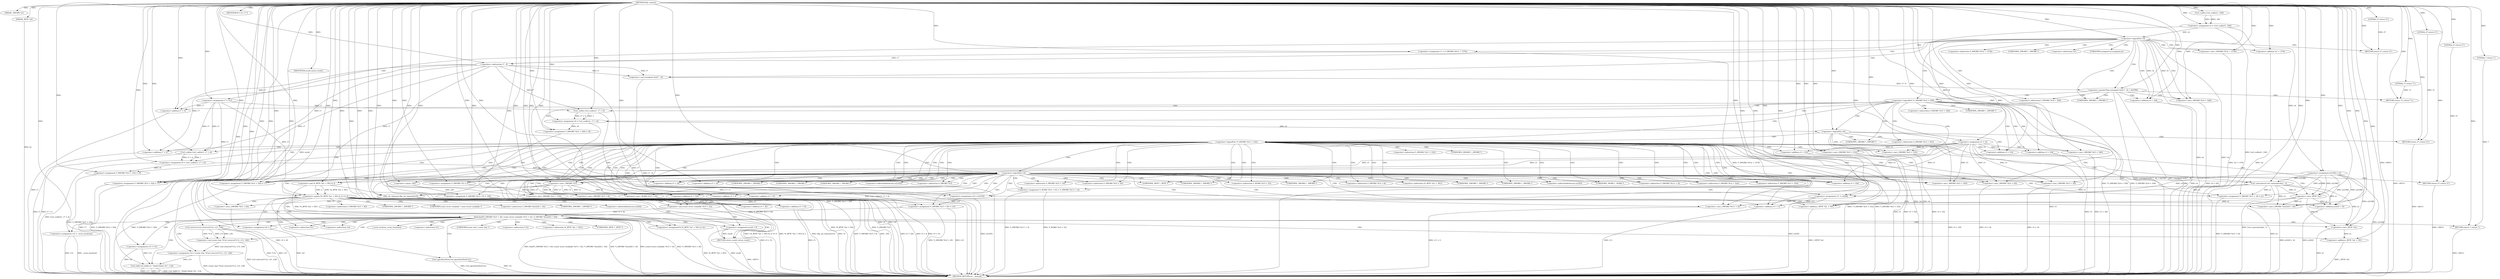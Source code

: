 digraph tftp_connect {  
"1000113" [label = "(METHOD,tftp_connect)" ]
"1000383" [label = "(METHOD_RETURN,int __fastcall)" ]
"1000114" [label = "(PARAM,_DWORD *a1)" ]
"1000115" [label = "(PARAM,_BYTE *a2)" ]
"1000129" [label = "(<operator>.assignment,v4 = Curl_ccalloc(1, 336))" ]
"1000131" [label = "(Curl_ccalloc,Curl_ccalloc(1, 336))" ]
"1000134" [label = "(<operator>.assignment,v5 = v4)" ]
"1000137" [label = "(<operator>.assignment,a1[188] = v4)" ]
"1000143" [label = "(<operator>.logicalNot,!v4)" ]
"1000145" [label = "(RETURN,return 27;,return 27;)" ]
"1000146" [label = "(LITERAL,27,return 27;)" ]
"1000147" [label = "(<operator>.assignment,v7 = *(_DWORD *)(*a1 + 1576))" ]
"1000150" [label = "(<operator>.cast,(_DWORD *)(*a1 + 1576))" ]
"1000152" [label = "(<operator>.addition,*a1 + 1576)" ]
"1000157" [label = "(IDENTIFIER,v7,if ( v7 ))" ]
"1000160" [label = "(<operator>.greaterThan,(unsigned int)(v7 - 8) > 0xFFB0)" ]
"1000161" [label = "(<operator>.cast,(unsigned int)(v7 - 8))" ]
"1000163" [label = "(<operator>.subtraction,v7 - 8)" ]
"1000167" [label = "(RETURN,return 71;,return 71;)" ]
"1000168" [label = "(LITERAL,71,return 71;)" ]
"1000171" [label = "(<operator>.assignment,v7 = 512)" ]
"1000175" [label = "(<operator>.logicalNot,!*(_DWORD *)(v4 + 328))" ]
"1000177" [label = "(<operator>.cast,(_DWORD *)(v4 + 328))" ]
"1000179" [label = "(<operator>.addition,v4 + 328)" ]
"1000183" [label = "(<operator>.assignment,v8 = Curl_ccalloc(1, v7 + 4))" ]
"1000185" [label = "(Curl_ccalloc,Curl_ccalloc(1, v7 + 4))" ]
"1000187" [label = "(<operator>.addition,v7 + 4)" ]
"1000190" [label = "(<operator>.assignment,*(_DWORD *)(v5 + 328) = v8)" ]
"1000192" [label = "(<operator>.cast,(_DWORD *)(v5 + 328))" ]
"1000194" [label = "(<operator>.addition,v5 + 328)" ]
"1000199" [label = "(<operator>.logicalNot,!v8)" ]
"1000201" [label = "(RETURN,return 27;,return 27;)" ]
"1000202" [label = "(LITERAL,27,return 27;)" ]
"1000204" [label = "(<operator>.logicalNot,!*(_DWORD *)(v5 + 332))" ]
"1000206" [label = "(<operator>.cast,(_DWORD *)(v5 + 332))" ]
"1000208" [label = "(<operator>.addition,v5 + 332)" ]
"1000212" [label = "(<operator>.assignment,v9 = Curl_ccalloc(1, v7 + 4))" ]
"1000214" [label = "(Curl_ccalloc,Curl_ccalloc(1, v7 + 4))" ]
"1000216" [label = "(<operator>.addition,v7 + 4)" ]
"1000219" [label = "(<operator>.assignment,*(_DWORD *)(v5 + 332) = v9)" ]
"1000221" [label = "(<operator>.cast,(_DWORD *)(v5 + 332))" ]
"1000223" [label = "(<operator>.addition,v5 + 332)" ]
"1000228" [label = "(<operator>.logicalNot,!v9)" ]
"1000230" [label = "(RETURN,return 27;,return 27;)" ]
"1000231" [label = "(LITERAL,27,return 27;)" ]
"1000232" [label = "(Curl_conncontrol,Curl_conncontrol(a1, 1))" ]
"1000235" [label = "(<operator>.assignment,v10 = a1[105])" ]
"1000240" [label = "(<operator>.assignment,*(_DWORD *)(v5 + 16) = a1)" ]
"1000242" [label = "(<operator>.cast,(_DWORD *)(v5 + 16))" ]
"1000244" [label = "(<operator>.addition,v5 + 16)" ]
"1000248" [label = "(<operator>.assignment,*(_DWORD *)(v5 + 320) = v7)" ]
"1000250" [label = "(<operator>.cast,(_DWORD *)(v5 + 320))" ]
"1000252" [label = "(<operator>.addition,v5 + 320)" ]
"1000256" [label = "(<operator>.assignment,*(_DWORD *)(v5 + 20) = v10)" ]
"1000258" [label = "(<operator>.cast,(_DWORD *)(v5 + 20))" ]
"1000260" [label = "(<operator>.addition,v5 + 20)" ]
"1000264" [label = "(<operator>.assignment,*(_DWORD *)v5 = 0)" ]
"1000266" [label = "(<operator>.cast,(_DWORD *)v5)" ]
"1000270" [label = "(<operator>.assignment,*(_DWORD *)(v5 + 8) = -100)" ]
"1000272" [label = "(<operator>.cast,(_DWORD *)(v5 + 8))" ]
"1000274" [label = "(<operator>.addition,v5 + 8)" ]
"1000277" [label = "(<operator>.minus,-100)" ]
"1000279" [label = "(<operator>.assignment,v11 = a1[20])" ]
"1000284" [label = "(<operator>.assignment,*(_DWORD *)(v5 + 324) = v7)" ]
"1000286" [label = "(<operator>.cast,(_DWORD *)(v5 + 324))" ]
"1000288" [label = "(<operator>.addition,v5 + 324)" ]
"1000292" [label = "(<operator>.assignment,*(_WORD *)(v5 + 52) = *(_DWORD *)(v11 + 4))" ]
"1000294" [label = "(<operator>.cast,(_WORD *)(v5 + 52))" ]
"1000296" [label = "(<operator>.addition,v5 + 52)" ]
"1000300" [label = "(<operator>.cast,(_DWORD *)(v11 + 4))" ]
"1000302" [label = "(<operator>.addition,v11 + 4)" ]
"1000305" [label = "(tftp_set_timeouts,tftp_set_timeouts(v5))" ]
"1000308" [label = "(<operator>.equals,(*((_BYTE *)a1 + 591) & 2) == 0)" ]
"1000309" [label = "(<operator>.and,*((_BYTE *)a1 + 591) & 2)" ]
"1000311" [label = "(<operator>.addition,(_BYTE *)a1 + 591)" ]
"1000312" [label = "(<operator>.cast,(_BYTE *)a1)" ]
"1000320" [label = "(bind,bind(*(_DWORD *)(v5 + 20), (const struct sockaddr *)(v5 + 52), *(_DWORD *)(a1[20] + 16)))" ]
"1000322" [label = "(<operator>.cast,(_DWORD *)(v5 + 20))" ]
"1000324" [label = "(<operator>.addition,v5 + 20)" ]
"1000327" [label = "(<operator>.cast,(const struct sockaddr *)(v5 + 52))" ]
"1000329" [label = "(<operator>.addition,v5 + 52)" ]
"1000333" [label = "(<operator>.cast,(_DWORD *)(a1[20] + 16))" ]
"1000335" [label = "(<operator>.addition,a1[20] + 16)" ]
"1000341" [label = "(<operator>.assignment,v12 = _errno_location())" ]
"1000344" [label = "(<operator>.assignment,v13 = *a1)" ]
"1000348" [label = "(<operator>.assignment,v14 = (const char *)Curl_strerror(*v12, v15, 128))" ]
"1000350" [label = "(<operator>.cast,(const char *)Curl_strerror(*v12, v15, 128))" ]
"1000352" [label = "(Curl_strerror,Curl_strerror(*v12, v15, 128))" ]
"1000357" [label = "(Curl_failf,Curl_failf(v13, \"bind() failed; %s\", v14))" ]
"1000361" [label = "(RETURN,return 7;,return 7;)" ]
"1000362" [label = "(LITERAL,7,return 7;)" ]
"1000363" [label = "(<operators>.assignmentOr,*((_BYTE *)a1 + 591) |= 2u)" ]
"1000365" [label = "(<operator>.addition,(_BYTE *)a1 + 591)" ]
"1000366" [label = "(<operator>.cast,(_BYTE *)a1)" ]
"1000371" [label = "(Curl_pgrsStartNow,Curl_pgrsStartNow(*a1))" ]
"1000374" [label = "(<operator>.assignment,result = 0)" ]
"1000377" [label = "(<operator>.assignment,*a2 = 1)" ]
"1000381" [label = "(RETURN,return result;,return result;)" ]
"1000382" [label = "(IDENTIFIER,result,return result;)" ]
"1000149" [label = "(<operator>.indirection,*(_DWORD *)(*a1 + 1576))" ]
"1000151" [label = "(UNKNOWN,_DWORD *,_DWORD *)" ]
"1000153" [label = "(<operator>.indirection,*a1)" ]
"1000162" [label = "(UNKNOWN,unsigned int,unsigned int)" ]
"1000176" [label = "(<operator>.indirection,*(_DWORD *)(v4 + 328))" ]
"1000178" [label = "(UNKNOWN,_DWORD *,_DWORD *)" ]
"1000191" [label = "(<operator>.indirection,*(_DWORD *)(v5 + 328))" ]
"1000193" [label = "(UNKNOWN,_DWORD *,_DWORD *)" ]
"1000205" [label = "(<operator>.indirection,*(_DWORD *)(v5 + 332))" ]
"1000207" [label = "(UNKNOWN,_DWORD *,_DWORD *)" ]
"1000220" [label = "(<operator>.indirection,*(_DWORD *)(v5 + 332))" ]
"1000222" [label = "(UNKNOWN,_DWORD *,_DWORD *)" ]
"1000237" [label = "(<operator>.indirectIndexAccess,a1[105])" ]
"1000241" [label = "(<operator>.indirection,*(_DWORD *)(v5 + 16))" ]
"1000243" [label = "(UNKNOWN,_DWORD *,_DWORD *)" ]
"1000249" [label = "(<operator>.indirection,*(_DWORD *)(v5 + 320))" ]
"1000251" [label = "(UNKNOWN,_DWORD *,_DWORD *)" ]
"1000257" [label = "(<operator>.indirection,*(_DWORD *)(v5 + 20))" ]
"1000259" [label = "(UNKNOWN,_DWORD *,_DWORD *)" ]
"1000265" [label = "(<operator>.indirection,*(_DWORD *)v5)" ]
"1000267" [label = "(UNKNOWN,_DWORD *,_DWORD *)" ]
"1000271" [label = "(<operator>.indirection,*(_DWORD *)(v5 + 8))" ]
"1000273" [label = "(UNKNOWN,_DWORD *,_DWORD *)" ]
"1000281" [label = "(<operator>.indirectIndexAccess,a1[20])" ]
"1000285" [label = "(<operator>.indirection,*(_DWORD *)(v5 + 324))" ]
"1000287" [label = "(UNKNOWN,_DWORD *,_DWORD *)" ]
"1000293" [label = "(<operator>.indirection,*(_WORD *)(v5 + 52))" ]
"1000295" [label = "(UNKNOWN,_WORD *,_WORD *)" ]
"1000299" [label = "(<operator>.indirection,*(_DWORD *)(v11 + 4))" ]
"1000301" [label = "(UNKNOWN,_DWORD *,_DWORD *)" ]
"1000310" [label = "(<operator>.indirection,*((_BYTE *)a1 + 591))" ]
"1000313" [label = "(UNKNOWN,_BYTE *,_BYTE *)" ]
"1000321" [label = "(<operator>.indirection,*(_DWORD *)(v5 + 20))" ]
"1000323" [label = "(UNKNOWN,_DWORD *,_DWORD *)" ]
"1000328" [label = "(UNKNOWN,const struct sockaddr *,const struct sockaddr *)" ]
"1000332" [label = "(<operator>.indirection,*(_DWORD *)(a1[20] + 16))" ]
"1000334" [label = "(UNKNOWN,_DWORD *,_DWORD *)" ]
"1000336" [label = "(<operator>.indirectIndexAccess,a1[20])" ]
"1000343" [label = "(_errno_location,_errno_location())" ]
"1000346" [label = "(<operator>.indirection,*a1)" ]
"1000351" [label = "(UNKNOWN,const char *,const char *)" ]
"1000353" [label = "(<operator>.indirection,*v12)" ]
"1000364" [label = "(<operator>.indirection,*((_BYTE *)a1 + 591))" ]
"1000367" [label = "(UNKNOWN,_BYTE *,_BYTE *)" ]
"1000372" [label = "(<operator>.indirection,*a1)" ]
"1000378" [label = "(<operator>.indirection,*a2)" ]
  "1000167" -> "1000383"  [ label = "DDG: <RET>"] 
  "1000145" -> "1000383"  [ label = "DDG: <RET>"] 
  "1000230" -> "1000383"  [ label = "DDG: <RET>"] 
  "1000361" -> "1000383"  [ label = "DDG: <RET>"] 
  "1000381" -> "1000383"  [ label = "DDG: <RET>"] 
  "1000212" -> "1000383"  [ label = "DDG: Curl_ccalloc(1, v7 + 4)"] 
  "1000175" -> "1000383"  [ label = "DDG: !*(_DWORD *)(v4 + 328)"] 
  "1000258" -> "1000383"  [ label = "DDG: v5 + 20"] 
  "1000320" -> "1000383"  [ label = "DDG: (const struct sockaddr *)(v5 + 52)"] 
  "1000163" -> "1000383"  [ label = "DDG: v7"] 
  "1000143" -> "1000383"  [ label = "DDG: v4"] 
  "1000160" -> "1000383"  [ label = "DDG: (unsigned int)(v7 - 8)"] 
  "1000192" -> "1000383"  [ label = "DDG: v5 + 328"] 
  "1000143" -> "1000383"  [ label = "DDG: !v4"] 
  "1000341" -> "1000383"  [ label = "DDG: v12"] 
  "1000204" -> "1000383"  [ label = "DDG: *(_DWORD *)(v5 + 332)"] 
  "1000199" -> "1000383"  [ label = "DDG: v8"] 
  "1000190" -> "1000383"  [ label = "DDG: *(_DWORD *)(v5 + 328)"] 
  "1000333" -> "1000383"  [ label = "DDG: a1[20] + 16"] 
  "1000199" -> "1000383"  [ label = "DDG: !v8"] 
  "1000161" -> "1000383"  [ label = "DDG: v7 - 8"] 
  "1000350" -> "1000383"  [ label = "DDG: Curl_strerror(*v12, v15, 128)"] 
  "1000221" -> "1000383"  [ label = "DDG: v5 + 332"] 
  "1000242" -> "1000383"  [ label = "DDG: v5 + 16"] 
  "1000329" -> "1000383"  [ label = "DDG: v5"] 
  "1000352" -> "1000383"  [ label = "DDG: *v12"] 
  "1000320" -> "1000383"  [ label = "DDG: *(_DWORD *)(v5 + 20)"] 
  "1000264" -> "1000383"  [ label = "DDG: *(_DWORD *)v5"] 
  "1000308" -> "1000383"  [ label = "DDG: (*((_BYTE *)a1 + 591) & 2) == 0"] 
  "1000216" -> "1000383"  [ label = "DDG: v7"] 
  "1000363" -> "1000383"  [ label = "DDG: *((_BYTE *)a1 + 591)"] 
  "1000228" -> "1000383"  [ label = "DDG: v9"] 
  "1000150" -> "1000383"  [ label = "DDG: *a1 + 1576"] 
  "1000219" -> "1000383"  [ label = "DDG: *(_DWORD *)(v5 + 332)"] 
  "1000352" -> "1000383"  [ label = "DDG: v15"] 
  "1000294" -> "1000383"  [ label = "DDG: v5 + 52"] 
  "1000320" -> "1000383"  [ label = "DDG: bind(*(_DWORD *)(v5 + 20), (const struct sockaddr *)(v5 + 52), *(_DWORD *)(a1[20] + 16))"] 
  "1000272" -> "1000383"  [ label = "DDG: v5 + 8"] 
  "1000152" -> "1000383"  [ label = "DDG: *a1"] 
  "1000240" -> "1000383"  [ label = "DDG: *(_DWORD *)(v5 + 16)"] 
  "1000300" -> "1000383"  [ label = "DDG: v11 + 4"] 
  "1000366" -> "1000383"  [ label = "DDG: a1"] 
  "1000223" -> "1000383"  [ label = "DDG: v5"] 
  "1000147" -> "1000383"  [ label = "DDG: *(_DWORD *)(*a1 + 1576)"] 
  "1000179" -> "1000383"  [ label = "DDG: v4"] 
  "1000204" -> "1000383"  [ label = "DDG: !*(_DWORD *)(v5 + 332)"] 
  "1000309" -> "1000383"  [ label = "DDG: *((_BYTE *)a1 + 591)"] 
  "1000235" -> "1000383"  [ label = "DDG: a1[105]"] 
  "1000270" -> "1000383"  [ label = "DDG: -100"] 
  "1000115" -> "1000383"  [ label = "DDG: a2"] 
  "1000270" -> "1000383"  [ label = "DDG: *(_DWORD *)(v5 + 8)"] 
  "1000256" -> "1000383"  [ label = "DDG: v10"] 
  "1000348" -> "1000383"  [ label = "DDG: (const char *)Curl_strerror(*v12, v15, 128)"] 
  "1000344" -> "1000383"  [ label = "DDG: *a1"] 
  "1000377" -> "1000383"  [ label = "DDG: *a2"] 
  "1000137" -> "1000383"  [ label = "DDG: a1[188]"] 
  "1000292" -> "1000383"  [ label = "DDG: *(_WORD *)(v5 + 52)"] 
  "1000286" -> "1000383"  [ label = "DDG: v5 + 324"] 
  "1000232" -> "1000383"  [ label = "DDG: Curl_conncontrol(a1, 1)"] 
  "1000183" -> "1000383"  [ label = "DDG: Curl_ccalloc(1, v7 + 4)"] 
  "1000129" -> "1000383"  [ label = "DDG: Curl_ccalloc(1, 336)"] 
  "1000312" -> "1000383"  [ label = "DDG: a1"] 
  "1000248" -> "1000383"  [ label = "DDG: *(_DWORD *)(v5 + 320)"] 
  "1000341" -> "1000383"  [ label = "DDG: _errno_location()"] 
  "1000250" -> "1000383"  [ label = "DDG: v5 + 320"] 
  "1000302" -> "1000383"  [ label = "DDG: v11"] 
  "1000284" -> "1000383"  [ label = "DDG: v7"] 
  "1000365" -> "1000383"  [ label = "DDG: (_BYTE *)a1"] 
  "1000371" -> "1000383"  [ label = "DDG: *a1"] 
  "1000320" -> "1000383"  [ label = "DDG: *(_DWORD *)(a1[20] + 16)"] 
  "1000187" -> "1000383"  [ label = "DDG: v7"] 
  "1000206" -> "1000383"  [ label = "DDG: v5 + 332"] 
  "1000256" -> "1000383"  [ label = "DDG: *(_DWORD *)(v5 + 20)"] 
  "1000279" -> "1000383"  [ label = "DDG: a1[20]"] 
  "1000134" -> "1000383"  [ label = "DDG: v5"] 
  "1000305" -> "1000383"  [ label = "DDG: v5"] 
  "1000335" -> "1000383"  [ label = "DDG: a1[20]"] 
  "1000185" -> "1000383"  [ label = "DDG: v7 + 4"] 
  "1000228" -> "1000383"  [ label = "DDG: !v9"] 
  "1000327" -> "1000383"  [ label = "DDG: v5 + 52"] 
  "1000175" -> "1000383"  [ label = "DDG: *(_DWORD *)(v4 + 328)"] 
  "1000177" -> "1000383"  [ label = "DDG: v4 + 328"] 
  "1000292" -> "1000383"  [ label = "DDG: *(_DWORD *)(v11 + 4)"] 
  "1000374" -> "1000383"  [ label = "DDG: result"] 
  "1000214" -> "1000383"  [ label = "DDG: v7 + 4"] 
  "1000305" -> "1000383"  [ label = "DDG: tftp_set_timeouts(v5)"] 
  "1000357" -> "1000383"  [ label = "DDG: Curl_failf(v13, \"bind() failed; %s\", v14)"] 
  "1000160" -> "1000383"  [ label = "DDG: (unsigned int)(v7 - 8) > 0xFFB0"] 
  "1000308" -> "1000383"  [ label = "DDG: *((_BYTE *)a1 + 591) & 2"] 
  "1000194" -> "1000383"  [ label = "DDG: v5"] 
  "1000371" -> "1000383"  [ label = "DDG: Curl_pgrsStartNow(*a1)"] 
  "1000322" -> "1000383"  [ label = "DDG: v5 + 20"] 
  "1000357" -> "1000383"  [ label = "DDG: v13"] 
  "1000311" -> "1000383"  [ label = "DDG: (_BYTE *)a1"] 
  "1000284" -> "1000383"  [ label = "DDG: *(_DWORD *)(v5 + 324)"] 
  "1000357" -> "1000383"  [ label = "DDG: v14"] 
  "1000201" -> "1000383"  [ label = "DDG: <RET>"] 
  "1000113" -> "1000114"  [ label = "DDG: "] 
  "1000113" -> "1000115"  [ label = "DDG: "] 
  "1000131" -> "1000129"  [ label = "DDG: 1"] 
  "1000131" -> "1000129"  [ label = "DDG: 336"] 
  "1000113" -> "1000129"  [ label = "DDG: "] 
  "1000113" -> "1000131"  [ label = "DDG: "] 
  "1000129" -> "1000134"  [ label = "DDG: v4"] 
  "1000113" -> "1000134"  [ label = "DDG: "] 
  "1000113" -> "1000137"  [ label = "DDG: "] 
  "1000129" -> "1000137"  [ label = "DDG: v4"] 
  "1000113" -> "1000143"  [ label = "DDG: "] 
  "1000129" -> "1000143"  [ label = "DDG: v4"] 
  "1000146" -> "1000145"  [ label = "DDG: 27"] 
  "1000113" -> "1000145"  [ label = "DDG: "] 
  "1000113" -> "1000146"  [ label = "DDG: "] 
  "1000113" -> "1000147"  [ label = "DDG: "] 
  "1000113" -> "1000150"  [ label = "DDG: "] 
  "1000113" -> "1000152"  [ label = "DDG: "] 
  "1000113" -> "1000157"  [ label = "DDG: "] 
  "1000161" -> "1000160"  [ label = "DDG: v7 - 8"] 
  "1000163" -> "1000161"  [ label = "DDG: v7"] 
  "1000163" -> "1000161"  [ label = "DDG: 8"] 
  "1000147" -> "1000163"  [ label = "DDG: v7"] 
  "1000113" -> "1000163"  [ label = "DDG: "] 
  "1000113" -> "1000160"  [ label = "DDG: "] 
  "1000168" -> "1000167"  [ label = "DDG: 71"] 
  "1000113" -> "1000167"  [ label = "DDG: "] 
  "1000113" -> "1000168"  [ label = "DDG: "] 
  "1000113" -> "1000171"  [ label = "DDG: "] 
  "1000143" -> "1000177"  [ label = "DDG: v4"] 
  "1000113" -> "1000177"  [ label = "DDG: "] 
  "1000143" -> "1000179"  [ label = "DDG: v4"] 
  "1000113" -> "1000179"  [ label = "DDG: "] 
  "1000185" -> "1000183"  [ label = "DDG: 1"] 
  "1000185" -> "1000183"  [ label = "DDG: v7 + 4"] 
  "1000113" -> "1000183"  [ label = "DDG: "] 
  "1000113" -> "1000185"  [ label = "DDG: "] 
  "1000163" -> "1000185"  [ label = "DDG: v7"] 
  "1000171" -> "1000185"  [ label = "DDG: v7"] 
  "1000163" -> "1000187"  [ label = "DDG: v7"] 
  "1000171" -> "1000187"  [ label = "DDG: v7"] 
  "1000113" -> "1000187"  [ label = "DDG: "] 
  "1000183" -> "1000190"  [ label = "DDG: v8"] 
  "1000113" -> "1000190"  [ label = "DDG: "] 
  "1000134" -> "1000192"  [ label = "DDG: v5"] 
  "1000113" -> "1000192"  [ label = "DDG: "] 
  "1000134" -> "1000194"  [ label = "DDG: v5"] 
  "1000113" -> "1000194"  [ label = "DDG: "] 
  "1000113" -> "1000199"  [ label = "DDG: "] 
  "1000183" -> "1000199"  [ label = "DDG: v8"] 
  "1000202" -> "1000201"  [ label = "DDG: 27"] 
  "1000113" -> "1000201"  [ label = "DDG: "] 
  "1000113" -> "1000202"  [ label = "DDG: "] 
  "1000134" -> "1000206"  [ label = "DDG: v5"] 
  "1000113" -> "1000206"  [ label = "DDG: "] 
  "1000134" -> "1000208"  [ label = "DDG: v5"] 
  "1000113" -> "1000208"  [ label = "DDG: "] 
  "1000214" -> "1000212"  [ label = "DDG: 1"] 
  "1000214" -> "1000212"  [ label = "DDG: v7 + 4"] 
  "1000113" -> "1000212"  [ label = "DDG: "] 
  "1000113" -> "1000214"  [ label = "DDG: "] 
  "1000163" -> "1000214"  [ label = "DDG: v7"] 
  "1000171" -> "1000214"  [ label = "DDG: v7"] 
  "1000163" -> "1000216"  [ label = "DDG: v7"] 
  "1000171" -> "1000216"  [ label = "DDG: v7"] 
  "1000113" -> "1000216"  [ label = "DDG: "] 
  "1000212" -> "1000219"  [ label = "DDG: v9"] 
  "1000113" -> "1000219"  [ label = "DDG: "] 
  "1000113" -> "1000221"  [ label = "DDG: "] 
  "1000134" -> "1000221"  [ label = "DDG: v5"] 
  "1000113" -> "1000223"  [ label = "DDG: "] 
  "1000134" -> "1000223"  [ label = "DDG: v5"] 
  "1000113" -> "1000228"  [ label = "DDG: "] 
  "1000212" -> "1000228"  [ label = "DDG: v9"] 
  "1000231" -> "1000230"  [ label = "DDG: 27"] 
  "1000113" -> "1000230"  [ label = "DDG: "] 
  "1000113" -> "1000231"  [ label = "DDG: "] 
  "1000137" -> "1000232"  [ label = "DDG: a1[188]"] 
  "1000113" -> "1000232"  [ label = "DDG: "] 
  "1000232" -> "1000235"  [ label = "DDG: a1"] 
  "1000113" -> "1000235"  [ label = "DDG: "] 
  "1000232" -> "1000240"  [ label = "DDG: a1"] 
  "1000137" -> "1000240"  [ label = "DDG: a1[188]"] 
  "1000113" -> "1000240"  [ label = "DDG: "] 
  "1000113" -> "1000242"  [ label = "DDG: "] 
  "1000134" -> "1000242"  [ label = "DDG: v5"] 
  "1000113" -> "1000244"  [ label = "DDG: "] 
  "1000134" -> "1000244"  [ label = "DDG: v5"] 
  "1000163" -> "1000248"  [ label = "DDG: v7"] 
  "1000171" -> "1000248"  [ label = "DDG: v7"] 
  "1000113" -> "1000248"  [ label = "DDG: "] 
  "1000113" -> "1000250"  [ label = "DDG: "] 
  "1000134" -> "1000250"  [ label = "DDG: v5"] 
  "1000113" -> "1000252"  [ label = "DDG: "] 
  "1000134" -> "1000252"  [ label = "DDG: v5"] 
  "1000235" -> "1000256"  [ label = "DDG: v10"] 
  "1000113" -> "1000256"  [ label = "DDG: "] 
  "1000113" -> "1000258"  [ label = "DDG: "] 
  "1000134" -> "1000258"  [ label = "DDG: v5"] 
  "1000113" -> "1000260"  [ label = "DDG: "] 
  "1000134" -> "1000260"  [ label = "DDG: v5"] 
  "1000113" -> "1000264"  [ label = "DDG: "] 
  "1000113" -> "1000266"  [ label = "DDG: "] 
  "1000134" -> "1000266"  [ label = "DDG: v5"] 
  "1000277" -> "1000270"  [ label = "DDG: 100"] 
  "1000266" -> "1000272"  [ label = "DDG: v5"] 
  "1000113" -> "1000272"  [ label = "DDG: "] 
  "1000266" -> "1000274"  [ label = "DDG: v5"] 
  "1000113" -> "1000274"  [ label = "DDG: "] 
  "1000113" -> "1000277"  [ label = "DDG: "] 
  "1000232" -> "1000279"  [ label = "DDG: a1"] 
  "1000137" -> "1000279"  [ label = "DDG: a1[188]"] 
  "1000113" -> "1000279"  [ label = "DDG: "] 
  "1000113" -> "1000284"  [ label = "DDG: "] 
  "1000163" -> "1000284"  [ label = "DDG: v7"] 
  "1000171" -> "1000284"  [ label = "DDG: v7"] 
  "1000113" -> "1000286"  [ label = "DDG: "] 
  "1000266" -> "1000286"  [ label = "DDG: v5"] 
  "1000113" -> "1000288"  [ label = "DDG: "] 
  "1000266" -> "1000288"  [ label = "DDG: v5"] 
  "1000113" -> "1000294"  [ label = "DDG: "] 
  "1000266" -> "1000294"  [ label = "DDG: v5"] 
  "1000113" -> "1000296"  [ label = "DDG: "] 
  "1000266" -> "1000296"  [ label = "DDG: v5"] 
  "1000279" -> "1000300"  [ label = "DDG: v11"] 
  "1000113" -> "1000300"  [ label = "DDG: "] 
  "1000279" -> "1000302"  [ label = "DDG: v11"] 
  "1000113" -> "1000302"  [ label = "DDG: "] 
  "1000113" -> "1000305"  [ label = "DDG: "] 
  "1000266" -> "1000305"  [ label = "DDG: v5"] 
  "1000309" -> "1000308"  [ label = "DDG: *((_BYTE *)a1 + 591)"] 
  "1000309" -> "1000308"  [ label = "DDG: 2"] 
  "1000312" -> "1000311"  [ label = "DDG: a1"] 
  "1000137" -> "1000312"  [ label = "DDG: a1[188]"] 
  "1000113" -> "1000312"  [ label = "DDG: "] 
  "1000232" -> "1000312"  [ label = "DDG: a1"] 
  "1000113" -> "1000311"  [ label = "DDG: "] 
  "1000113" -> "1000309"  [ label = "DDG: "] 
  "1000113" -> "1000308"  [ label = "DDG: "] 
  "1000256" -> "1000320"  [ label = "DDG: *(_DWORD *)(v5 + 20)"] 
  "1000305" -> "1000322"  [ label = "DDG: v5"] 
  "1000113" -> "1000322"  [ label = "DDG: "] 
  "1000305" -> "1000324"  [ label = "DDG: v5"] 
  "1000113" -> "1000324"  [ label = "DDG: "] 
  "1000327" -> "1000320"  [ label = "DDG: v5 + 52"] 
  "1000113" -> "1000327"  [ label = "DDG: "] 
  "1000305" -> "1000327"  [ label = "DDG: v5"] 
  "1000113" -> "1000329"  [ label = "DDG: "] 
  "1000305" -> "1000329"  [ label = "DDG: v5"] 
  "1000312" -> "1000333"  [ label = "DDG: a1"] 
  "1000232" -> "1000333"  [ label = "DDG: a1"] 
  "1000137" -> "1000333"  [ label = "DDG: a1[188]"] 
  "1000113" -> "1000333"  [ label = "DDG: "] 
  "1000312" -> "1000335"  [ label = "DDG: a1"] 
  "1000232" -> "1000335"  [ label = "DDG: a1"] 
  "1000137" -> "1000335"  [ label = "DDG: a1[188]"] 
  "1000113" -> "1000335"  [ label = "DDG: "] 
  "1000113" -> "1000341"  [ label = "DDG: "] 
  "1000113" -> "1000344"  [ label = "DDG: "] 
  "1000350" -> "1000348"  [ label = "DDG: Curl_strerror(*v12, v15, 128)"] 
  "1000113" -> "1000348"  [ label = "DDG: "] 
  "1000352" -> "1000350"  [ label = "DDG: *v12"] 
  "1000352" -> "1000350"  [ label = "DDG: v15"] 
  "1000352" -> "1000350"  [ label = "DDG: 128"] 
  "1000113" -> "1000352"  [ label = "DDG: "] 
  "1000344" -> "1000357"  [ label = "DDG: v13"] 
  "1000113" -> "1000357"  [ label = "DDG: "] 
  "1000348" -> "1000357"  [ label = "DDG: v14"] 
  "1000362" -> "1000361"  [ label = "DDG: 7"] 
  "1000113" -> "1000361"  [ label = "DDG: "] 
  "1000113" -> "1000362"  [ label = "DDG: "] 
  "1000113" -> "1000363"  [ label = "DDG: "] 
  "1000309" -> "1000363"  [ label = "DDG: *((_BYTE *)a1 + 591)"] 
  "1000366" -> "1000365"  [ label = "DDG: a1"] 
  "1000137" -> "1000366"  [ label = "DDG: a1[188]"] 
  "1000312" -> "1000366"  [ label = "DDG: a1"] 
  "1000113" -> "1000366"  [ label = "DDG: "] 
  "1000232" -> "1000366"  [ label = "DDG: a1"] 
  "1000113" -> "1000365"  [ label = "DDG: "] 
  "1000113" -> "1000374"  [ label = "DDG: "] 
  "1000113" -> "1000377"  [ label = "DDG: "] 
  "1000382" -> "1000381"  [ label = "DDG: result"] 
  "1000374" -> "1000381"  [ label = "DDG: result"] 
  "1000113" -> "1000382"  [ label = "DDG: "] 
  "1000143" -> "1000153"  [ label = "CDG: "] 
  "1000143" -> "1000152"  [ label = "CDG: "] 
  "1000143" -> "1000151"  [ label = "CDG: "] 
  "1000143" -> "1000150"  [ label = "CDG: "] 
  "1000143" -> "1000149"  [ label = "CDG: "] 
  "1000143" -> "1000147"  [ label = "CDG: "] 
  "1000143" -> "1000145"  [ label = "CDG: "] 
  "1000143" -> "1000160"  [ label = "CDG: "] 
  "1000143" -> "1000176"  [ label = "CDG: "] 
  "1000143" -> "1000175"  [ label = "CDG: "] 
  "1000143" -> "1000171"  [ label = "CDG: "] 
  "1000143" -> "1000163"  [ label = "CDG: "] 
  "1000143" -> "1000162"  [ label = "CDG: "] 
  "1000143" -> "1000161"  [ label = "CDG: "] 
  "1000143" -> "1000179"  [ label = "CDG: "] 
  "1000143" -> "1000178"  [ label = "CDG: "] 
  "1000143" -> "1000177"  [ label = "CDG: "] 
  "1000160" -> "1000176"  [ label = "CDG: "] 
  "1000160" -> "1000175"  [ label = "CDG: "] 
  "1000160" -> "1000167"  [ label = "CDG: "] 
  "1000160" -> "1000179"  [ label = "CDG: "] 
  "1000160" -> "1000178"  [ label = "CDG: "] 
  "1000160" -> "1000177"  [ label = "CDG: "] 
  "1000175" -> "1000192"  [ label = "CDG: "] 
  "1000175" -> "1000191"  [ label = "CDG: "] 
  "1000175" -> "1000190"  [ label = "CDG: "] 
  "1000175" -> "1000187"  [ label = "CDG: "] 
  "1000175" -> "1000185"  [ label = "CDG: "] 
  "1000175" -> "1000183"  [ label = "CDG: "] 
  "1000175" -> "1000208"  [ label = "CDG: "] 
  "1000175" -> "1000207"  [ label = "CDG: "] 
  "1000175" -> "1000206"  [ label = "CDG: "] 
  "1000175" -> "1000205"  [ label = "CDG: "] 
  "1000175" -> "1000204"  [ label = "CDG: "] 
  "1000175" -> "1000199"  [ label = "CDG: "] 
  "1000175" -> "1000194"  [ label = "CDG: "] 
  "1000175" -> "1000193"  [ label = "CDG: "] 
  "1000199" -> "1000208"  [ label = "CDG: "] 
  "1000199" -> "1000207"  [ label = "CDG: "] 
  "1000199" -> "1000206"  [ label = "CDG: "] 
  "1000199" -> "1000205"  [ label = "CDG: "] 
  "1000199" -> "1000204"  [ label = "CDG: "] 
  "1000199" -> "1000201"  [ label = "CDG: "] 
  "1000204" -> "1000223"  [ label = "CDG: "] 
  "1000204" -> "1000222"  [ label = "CDG: "] 
  "1000204" -> "1000221"  [ label = "CDG: "] 
  "1000204" -> "1000220"  [ label = "CDG: "] 
  "1000204" -> "1000219"  [ label = "CDG: "] 
  "1000204" -> "1000216"  [ label = "CDG: "] 
  "1000204" -> "1000214"  [ label = "CDG: "] 
  "1000204" -> "1000212"  [ label = "CDG: "] 
  "1000204" -> "1000240"  [ label = "CDG: "] 
  "1000204" -> "1000237"  [ label = "CDG: "] 
  "1000204" -> "1000235"  [ label = "CDG: "] 
  "1000204" -> "1000232"  [ label = "CDG: "] 
  "1000204" -> "1000228"  [ label = "CDG: "] 
  "1000204" -> "1000256"  [ label = "CDG: "] 
  "1000204" -> "1000252"  [ label = "CDG: "] 
  "1000204" -> "1000251"  [ label = "CDG: "] 
  "1000204" -> "1000250"  [ label = "CDG: "] 
  "1000204" -> "1000249"  [ label = "CDG: "] 
  "1000204" -> "1000248"  [ label = "CDG: "] 
  "1000204" -> "1000244"  [ label = "CDG: "] 
  "1000204" -> "1000243"  [ label = "CDG: "] 
  "1000204" -> "1000242"  [ label = "CDG: "] 
  "1000204" -> "1000241"  [ label = "CDG: "] 
  "1000204" -> "1000272"  [ label = "CDG: "] 
  "1000204" -> "1000271"  [ label = "CDG: "] 
  "1000204" -> "1000270"  [ label = "CDG: "] 
  "1000204" -> "1000267"  [ label = "CDG: "] 
  "1000204" -> "1000266"  [ label = "CDG: "] 
  "1000204" -> "1000265"  [ label = "CDG: "] 
  "1000204" -> "1000264"  [ label = "CDG: "] 
  "1000204" -> "1000260"  [ label = "CDG: "] 
  "1000204" -> "1000259"  [ label = "CDG: "] 
  "1000204" -> "1000258"  [ label = "CDG: "] 
  "1000204" -> "1000257"  [ label = "CDG: "] 
  "1000204" -> "1000288"  [ label = "CDG: "] 
  "1000204" -> "1000287"  [ label = "CDG: "] 
  "1000204" -> "1000286"  [ label = "CDG: "] 
  "1000204" -> "1000285"  [ label = "CDG: "] 
  "1000204" -> "1000284"  [ label = "CDG: "] 
  "1000204" -> "1000281"  [ label = "CDG: "] 
  "1000204" -> "1000279"  [ label = "CDG: "] 
  "1000204" -> "1000277"  [ label = "CDG: "] 
  "1000204" -> "1000274"  [ label = "CDG: "] 
  "1000204" -> "1000273"  [ label = "CDG: "] 
  "1000204" -> "1000302"  [ label = "CDG: "] 
  "1000204" -> "1000301"  [ label = "CDG: "] 
  "1000204" -> "1000300"  [ label = "CDG: "] 
  "1000204" -> "1000299"  [ label = "CDG: "] 
  "1000204" -> "1000296"  [ label = "CDG: "] 
  "1000204" -> "1000295"  [ label = "CDG: "] 
  "1000204" -> "1000294"  [ label = "CDG: "] 
  "1000204" -> "1000293"  [ label = "CDG: "] 
  "1000204" -> "1000292"  [ label = "CDG: "] 
  "1000204" -> "1000313"  [ label = "CDG: "] 
  "1000204" -> "1000312"  [ label = "CDG: "] 
  "1000204" -> "1000311"  [ label = "CDG: "] 
  "1000204" -> "1000310"  [ label = "CDG: "] 
  "1000204" -> "1000309"  [ label = "CDG: "] 
  "1000204" -> "1000308"  [ label = "CDG: "] 
  "1000204" -> "1000305"  [ label = "CDG: "] 
  "1000228" -> "1000240"  [ label = "CDG: "] 
  "1000228" -> "1000237"  [ label = "CDG: "] 
  "1000228" -> "1000235"  [ label = "CDG: "] 
  "1000228" -> "1000232"  [ label = "CDG: "] 
  "1000228" -> "1000230"  [ label = "CDG: "] 
  "1000228" -> "1000256"  [ label = "CDG: "] 
  "1000228" -> "1000252"  [ label = "CDG: "] 
  "1000228" -> "1000251"  [ label = "CDG: "] 
  "1000228" -> "1000250"  [ label = "CDG: "] 
  "1000228" -> "1000249"  [ label = "CDG: "] 
  "1000228" -> "1000248"  [ label = "CDG: "] 
  "1000228" -> "1000244"  [ label = "CDG: "] 
  "1000228" -> "1000243"  [ label = "CDG: "] 
  "1000228" -> "1000242"  [ label = "CDG: "] 
  "1000228" -> "1000241"  [ label = "CDG: "] 
  "1000228" -> "1000272"  [ label = "CDG: "] 
  "1000228" -> "1000271"  [ label = "CDG: "] 
  "1000228" -> "1000270"  [ label = "CDG: "] 
  "1000228" -> "1000267"  [ label = "CDG: "] 
  "1000228" -> "1000266"  [ label = "CDG: "] 
  "1000228" -> "1000265"  [ label = "CDG: "] 
  "1000228" -> "1000264"  [ label = "CDG: "] 
  "1000228" -> "1000260"  [ label = "CDG: "] 
  "1000228" -> "1000259"  [ label = "CDG: "] 
  "1000228" -> "1000258"  [ label = "CDG: "] 
  "1000228" -> "1000257"  [ label = "CDG: "] 
  "1000228" -> "1000288"  [ label = "CDG: "] 
  "1000228" -> "1000287"  [ label = "CDG: "] 
  "1000228" -> "1000286"  [ label = "CDG: "] 
  "1000228" -> "1000285"  [ label = "CDG: "] 
  "1000228" -> "1000284"  [ label = "CDG: "] 
  "1000228" -> "1000281"  [ label = "CDG: "] 
  "1000228" -> "1000279"  [ label = "CDG: "] 
  "1000228" -> "1000277"  [ label = "CDG: "] 
  "1000228" -> "1000274"  [ label = "CDG: "] 
  "1000228" -> "1000273"  [ label = "CDG: "] 
  "1000228" -> "1000302"  [ label = "CDG: "] 
  "1000228" -> "1000301"  [ label = "CDG: "] 
  "1000228" -> "1000300"  [ label = "CDG: "] 
  "1000228" -> "1000299"  [ label = "CDG: "] 
  "1000228" -> "1000296"  [ label = "CDG: "] 
  "1000228" -> "1000295"  [ label = "CDG: "] 
  "1000228" -> "1000294"  [ label = "CDG: "] 
  "1000228" -> "1000293"  [ label = "CDG: "] 
  "1000228" -> "1000292"  [ label = "CDG: "] 
  "1000228" -> "1000313"  [ label = "CDG: "] 
  "1000228" -> "1000312"  [ label = "CDG: "] 
  "1000228" -> "1000311"  [ label = "CDG: "] 
  "1000228" -> "1000310"  [ label = "CDG: "] 
  "1000228" -> "1000309"  [ label = "CDG: "] 
  "1000228" -> "1000308"  [ label = "CDG: "] 
  "1000228" -> "1000305"  [ label = "CDG: "] 
  "1000308" -> "1000320"  [ label = "CDG: "] 
  "1000308" -> "1000336"  [ label = "CDG: "] 
  "1000308" -> "1000335"  [ label = "CDG: "] 
  "1000308" -> "1000334"  [ label = "CDG: "] 
  "1000308" -> "1000333"  [ label = "CDG: "] 
  "1000308" -> "1000332"  [ label = "CDG: "] 
  "1000308" -> "1000329"  [ label = "CDG: "] 
  "1000308" -> "1000328"  [ label = "CDG: "] 
  "1000308" -> "1000327"  [ label = "CDG: "] 
  "1000308" -> "1000324"  [ label = "CDG: "] 
  "1000308" -> "1000323"  [ label = "CDG: "] 
  "1000308" -> "1000322"  [ label = "CDG: "] 
  "1000308" -> "1000321"  [ label = "CDG: "] 
  "1000308" -> "1000381"  [ label = "CDG: "] 
  "1000308" -> "1000378"  [ label = "CDG: "] 
  "1000308" -> "1000377"  [ label = "CDG: "] 
  "1000308" -> "1000374"  [ label = "CDG: "] 
  "1000308" -> "1000372"  [ label = "CDG: "] 
  "1000308" -> "1000371"  [ label = "CDG: "] 
  "1000320" -> "1000352"  [ label = "CDG: "] 
  "1000320" -> "1000351"  [ label = "CDG: "] 
  "1000320" -> "1000350"  [ label = "CDG: "] 
  "1000320" -> "1000348"  [ label = "CDG: "] 
  "1000320" -> "1000346"  [ label = "CDG: "] 
  "1000320" -> "1000344"  [ label = "CDG: "] 
  "1000320" -> "1000343"  [ label = "CDG: "] 
  "1000320" -> "1000341"  [ label = "CDG: "] 
  "1000320" -> "1000367"  [ label = "CDG: "] 
  "1000320" -> "1000366"  [ label = "CDG: "] 
  "1000320" -> "1000365"  [ label = "CDG: "] 
  "1000320" -> "1000364"  [ label = "CDG: "] 
  "1000320" -> "1000363"  [ label = "CDG: "] 
  "1000320" -> "1000361"  [ label = "CDG: "] 
  "1000320" -> "1000357"  [ label = "CDG: "] 
  "1000320" -> "1000353"  [ label = "CDG: "] 
  "1000320" -> "1000381"  [ label = "CDG: "] 
  "1000320" -> "1000378"  [ label = "CDG: "] 
  "1000320" -> "1000377"  [ label = "CDG: "] 
  "1000320" -> "1000374"  [ label = "CDG: "] 
  "1000320" -> "1000372"  [ label = "CDG: "] 
  "1000320" -> "1000371"  [ label = "CDG: "] 
}

